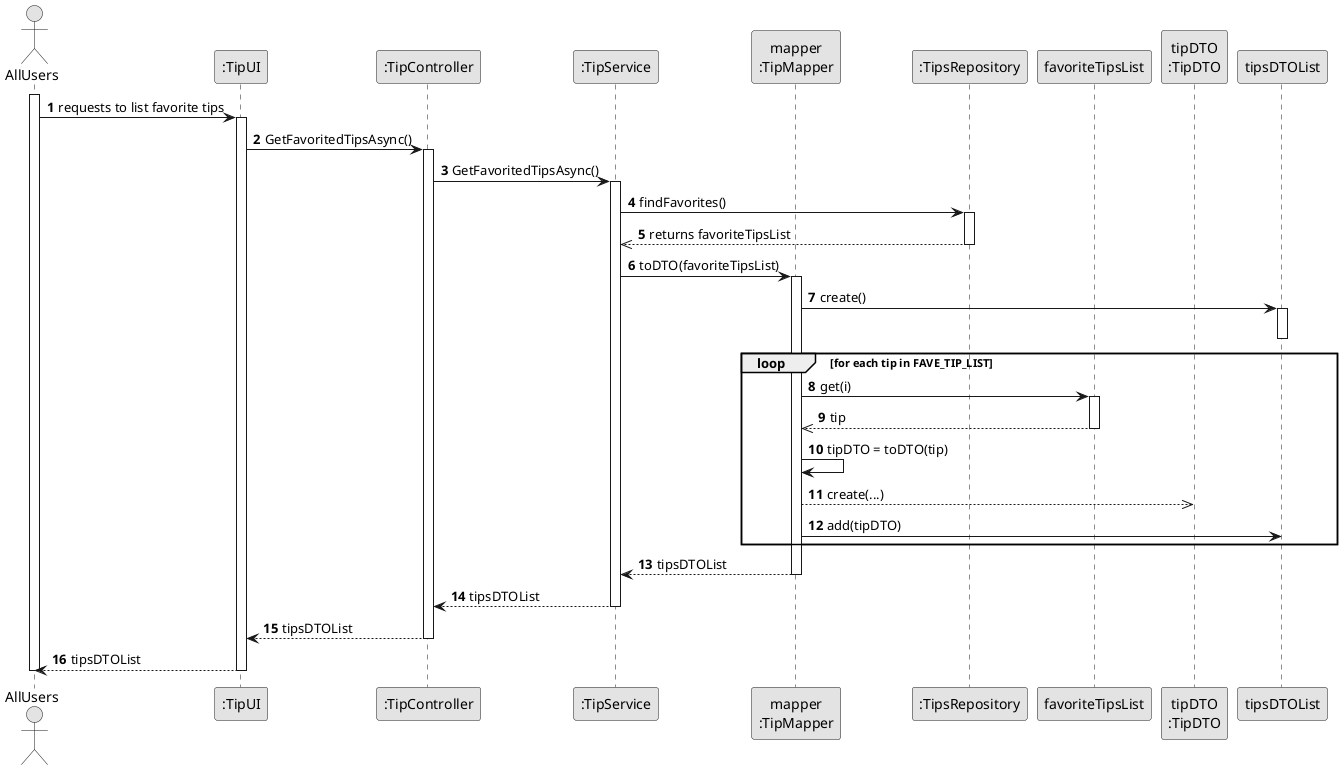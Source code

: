 @startuml
skinparam monochrome true
skinparam packageStyle rectangle
skinparam shadowing false

autonumber

actor "AllUsers" as USER
participant ":TipUI" as UI
participant ":TipController" as CTRL
participant ":TipService" as SERV
participant "mapper\n:TipMapper" as MAPPER
participant ":TipsRepository" as TIP_REPO
participant "favoriteTipsList" as FAVE_TIP_LIST
participant "tipDTO\n:TipDTO" as tipDTO

activate USER

    USER -> UI : requests to list favorite tips
    activate UI

        UI -> CTRL : GetFavoritedTipsAsync()
        activate CTRL

            CTRL -> SERV : GetFavoritedTipsAsync()
            activate SERV

                SERV -> TIP_REPO : findFavorites()
                activate TIP_REPO
                TIP_REPO -->> SERV : returns favoriteTipsList
                deactivate TIP_REPO

            SERV -> MAPPER : toDTO(favoriteTipsList)
            activate MAPPER

            MAPPER -> tipsDTOList : create()
            activate tipsDTOList
            deactivate tipsDTOList

            loop for each tip in FAVE_TIP_LIST
                MAPPER -> FAVE_TIP_LIST : get(i)
                activate FAVE_TIP_LIST
                FAVE_TIP_LIST -->> MAPPER : tip
                deactivate FAVE_TIP_LIST

                MAPPER -> MAPPER : tipDTO = toDTO(tip)
                MAPPER -->> tipDTO : create(...)

                MAPPER -> tipsDTOList : add(tipDTO)
            end

            MAPPER --> SERV : tipsDTOList
            deactivate MAPPER

            SERV --> CTRL : tipsDTOList
            deactivate SERV

        CTRL --> UI : tipsDTOList
        deactivate CTRL

    UI --> USER : tipsDTOList
    deactivate UI

deactivate USER
@enduml
